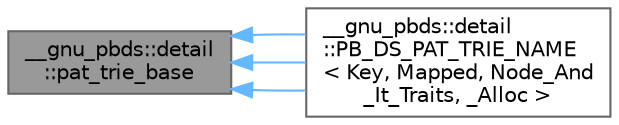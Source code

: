 digraph "__gnu_pbds::detail::pat_trie_base"
{
 // LATEX_PDF_SIZE
  bgcolor="transparent";
  edge [fontname=Helvetica,fontsize=10,labelfontname=Helvetica,labelfontsize=10];
  node [fontname=Helvetica,fontsize=10,shape=box,height=0.2,width=0.4];
  rankdir="LR";
  Node1 [id="Node000001",label="__gnu_pbds::detail\l::pat_trie_base",height=0.2,width=0.4,color="gray40", fillcolor="grey60", style="filled", fontcolor="black",tooltip="Base type for PATRICIA trees."];
  Node1 -> Node2 [id="edge4_Node000001_Node000002",dir="back",color="steelblue1",style="solid",tooltip=" "];
  Node2 [id="Node000002",label="__gnu_pbds::detail\l::PB_DS_PAT_TRIE_NAME\l\< Key, Mapped, Node_And\l_It_Traits, _Alloc \>",height=0.2,width=0.4,color="gray40", fillcolor="white", style="filled",URL="$class____gnu__pbds_1_1detail_1_1_p_b___d_s___p_a_t___t_r_i_e___n_a_m_e.html",tooltip="PATRICIA trie."];
  Node1 -> Node2 [id="edge5_Node000001_Node000002",dir="back",color="steelblue1",style="solid",tooltip=" "];
  Node1 -> Node2 [id="edge6_Node000001_Node000002",dir="back",color="steelblue1",style="solid",tooltip=" "];
}
